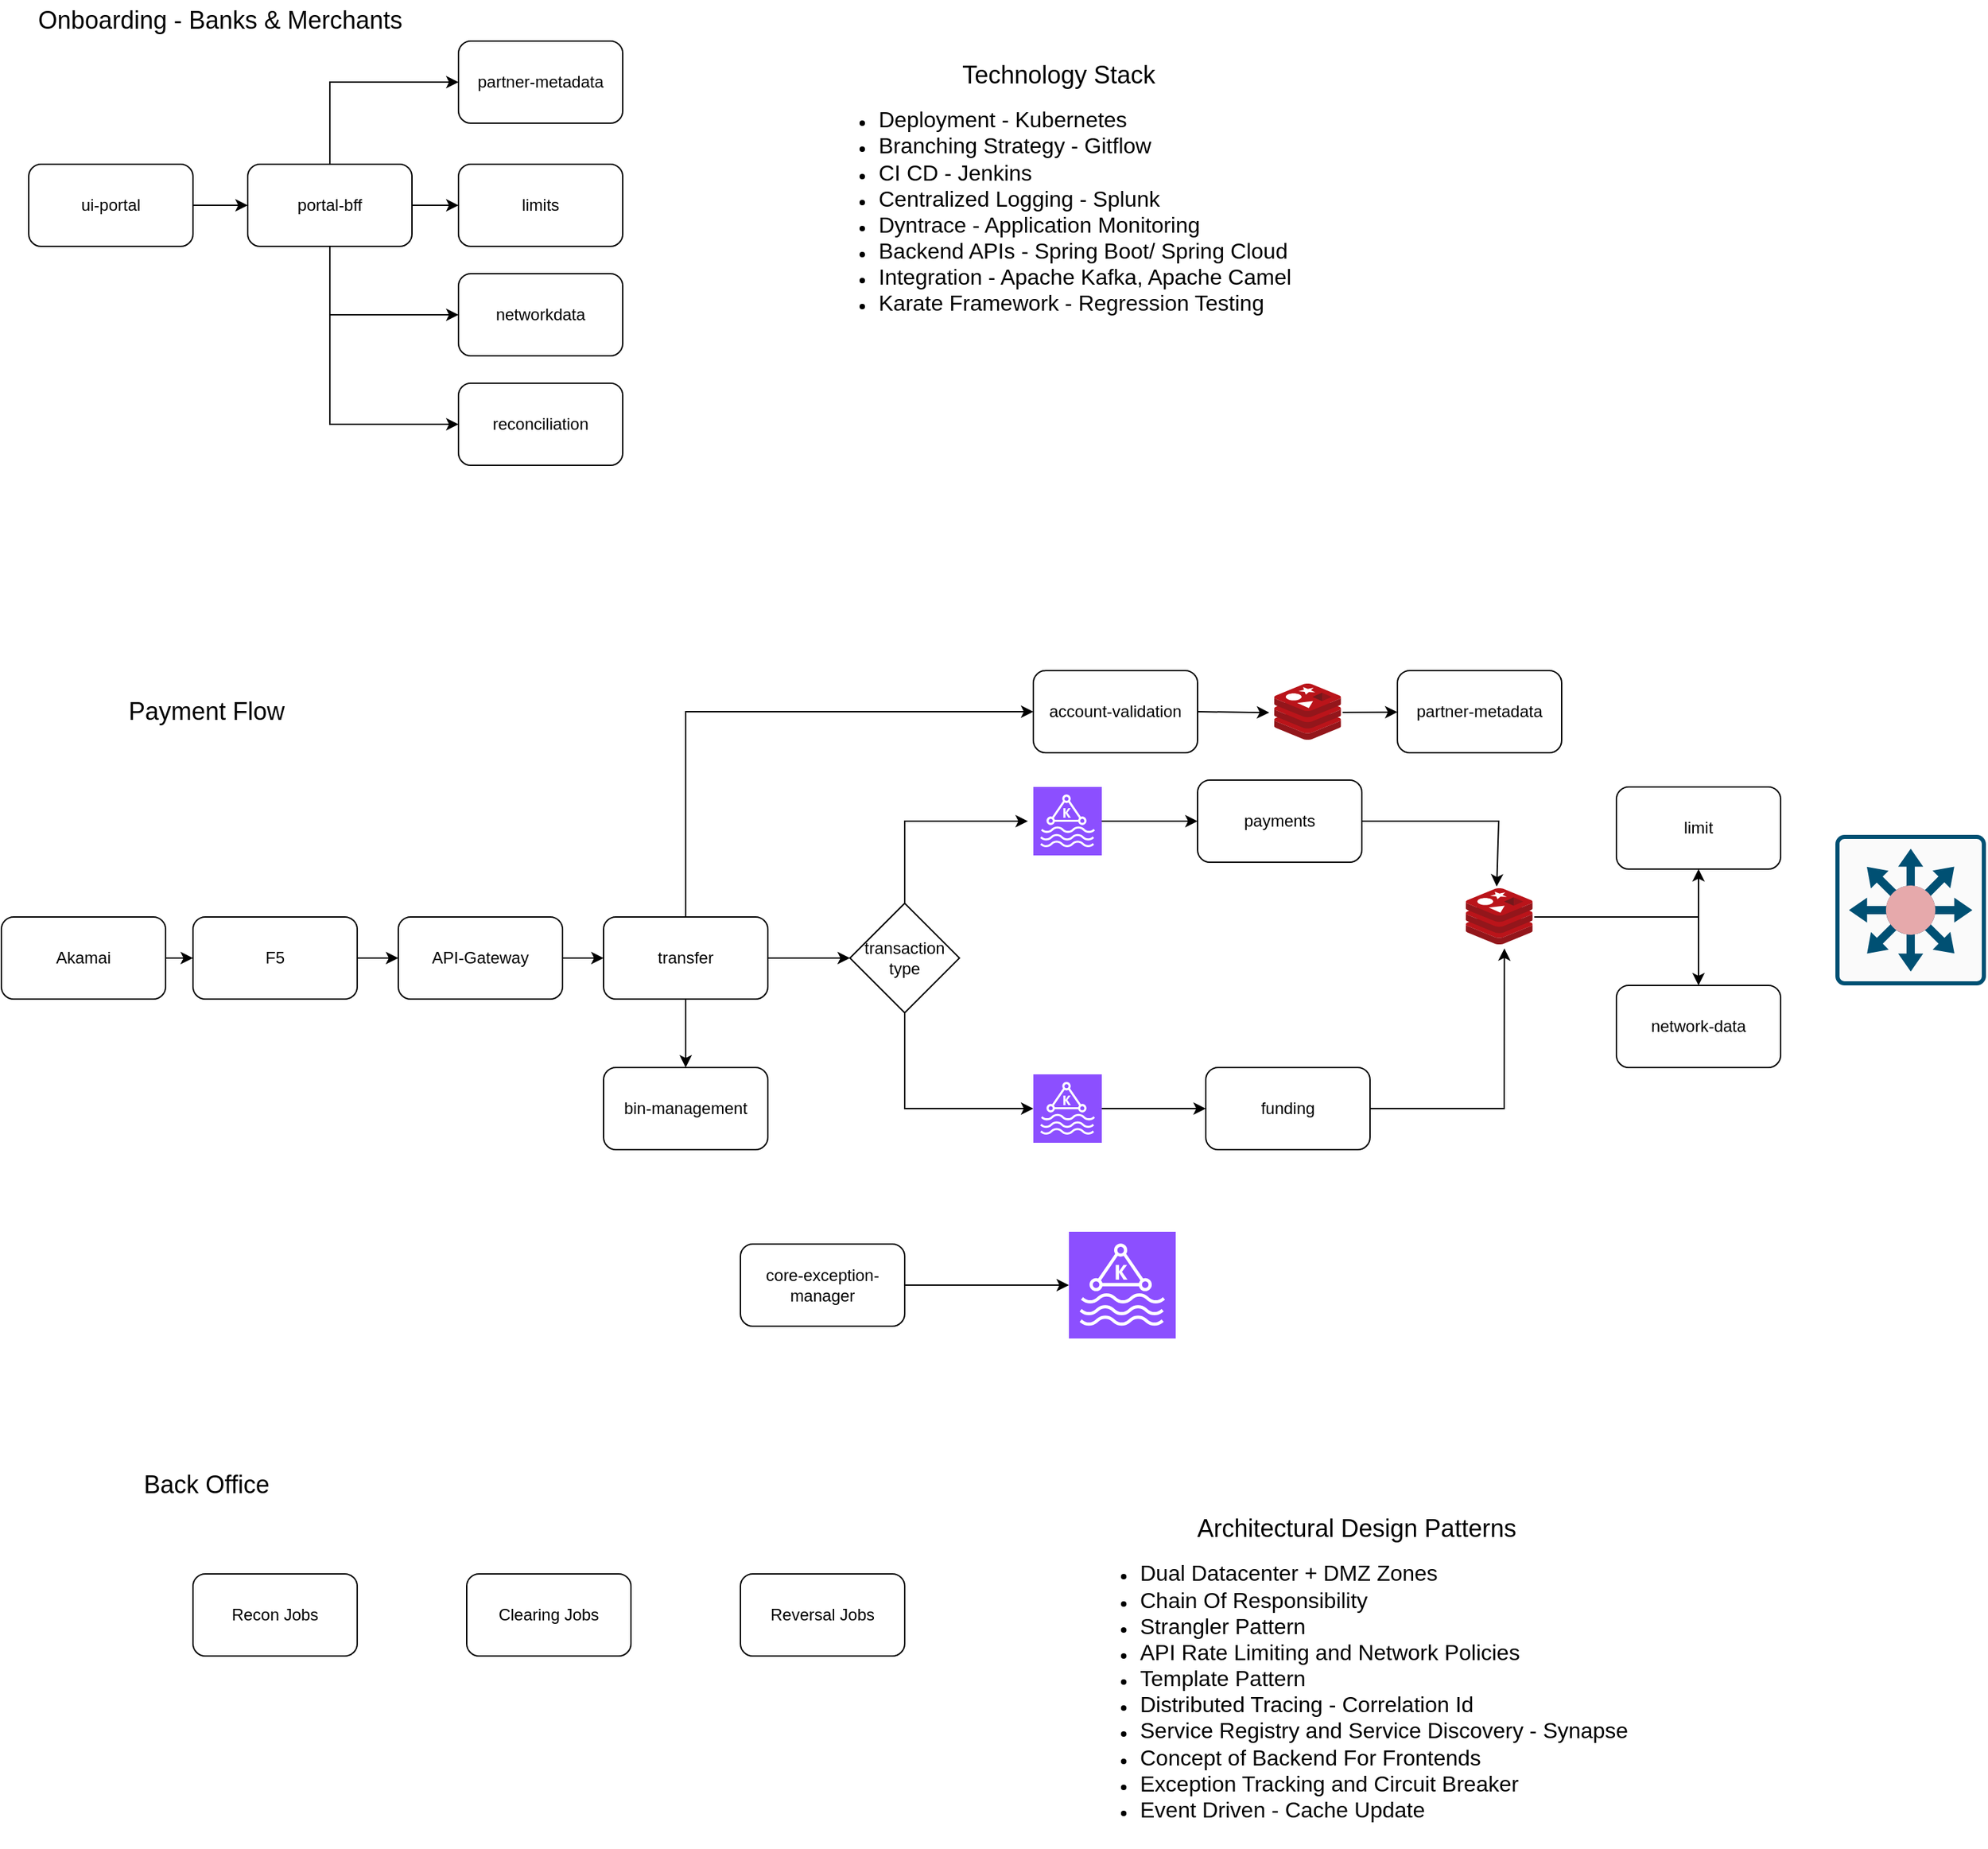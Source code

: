 <mxfile version="24.2.5" type="github">
  <diagram name="Page-1" id="Cykf2mu9N1lQySB8u7c6">
    <mxGraphModel dx="2146" dy="794" grid="1" gridSize="10" guides="1" tooltips="1" connect="1" arrows="1" fold="1" page="1" pageScale="1" pageWidth="1200" pageHeight="1920" math="0" shadow="0">
      <root>
        <mxCell id="0" />
        <mxCell id="1" parent="0" />
        <mxCell id="vxzhY3vlpPTSqAtJYJpi-2" value="ui-portal" style="rounded=1;whiteSpace=wrap;html=1;" parent="1" vertex="1">
          <mxGeometry x="40" y="210" width="120" height="60" as="geometry" />
        </mxCell>
        <mxCell id="vxzhY3vlpPTSqAtJYJpi-4" value="portal-bff" style="rounded=1;whiteSpace=wrap;html=1;" parent="1" vertex="1">
          <mxGeometry x="200" y="210" width="120" height="60" as="geometry" />
        </mxCell>
        <mxCell id="vxzhY3vlpPTSqAtJYJpi-5" value="networkdata" style="rounded=1;whiteSpace=wrap;html=1;" parent="1" vertex="1">
          <mxGeometry x="354" y="290" width="120" height="60" as="geometry" />
        </mxCell>
        <mxCell id="vxzhY3vlpPTSqAtJYJpi-6" value="limits" style="rounded=1;whiteSpace=wrap;html=1;" parent="1" vertex="1">
          <mxGeometry x="354" y="210" width="120" height="60" as="geometry" />
        </mxCell>
        <mxCell id="vxzhY3vlpPTSqAtJYJpi-7" value="partner-metadata" style="rounded=1;whiteSpace=wrap;html=1;" parent="1" vertex="1">
          <mxGeometry x="354" y="120" width="120" height="60" as="geometry" />
        </mxCell>
        <mxCell id="vxzhY3vlpPTSqAtJYJpi-8" value="reconciliation" style="rounded=1;whiteSpace=wrap;html=1;" parent="1" vertex="1">
          <mxGeometry x="354" y="370" width="120" height="60" as="geometry" />
        </mxCell>
        <mxCell id="vxzhY3vlpPTSqAtJYJpi-9" value="" style="endArrow=classic;html=1;rounded=0;exitX=1;exitY=0.5;exitDx=0;exitDy=0;" parent="1" source="vxzhY3vlpPTSqAtJYJpi-2" edge="1">
          <mxGeometry width="50" height="50" relative="1" as="geometry">
            <mxPoint x="410" y="300" as="sourcePoint" />
            <mxPoint x="200" y="240" as="targetPoint" />
          </mxGeometry>
        </mxCell>
        <mxCell id="vxzhY3vlpPTSqAtJYJpi-10" value="" style="endArrow=classic;html=1;rounded=0;exitX=0.5;exitY=0;exitDx=0;exitDy=0;entryX=0;entryY=0.5;entryDx=0;entryDy=0;" parent="1" source="vxzhY3vlpPTSqAtJYJpi-4" target="vxzhY3vlpPTSqAtJYJpi-7" edge="1">
          <mxGeometry width="50" height="50" relative="1" as="geometry">
            <mxPoint x="410" y="300" as="sourcePoint" />
            <mxPoint x="460" y="250" as="targetPoint" />
            <Array as="points">
              <mxPoint x="260" y="150" />
            </Array>
          </mxGeometry>
        </mxCell>
        <mxCell id="vxzhY3vlpPTSqAtJYJpi-11" value="" style="endArrow=classic;html=1;rounded=0;exitX=1;exitY=0.5;exitDx=0;exitDy=0;entryX=0;entryY=0.5;entryDx=0;entryDy=0;" parent="1" source="vxzhY3vlpPTSqAtJYJpi-4" target="vxzhY3vlpPTSqAtJYJpi-6" edge="1">
          <mxGeometry width="50" height="50" relative="1" as="geometry">
            <mxPoint x="410" y="300" as="sourcePoint" />
            <mxPoint x="350" y="240" as="targetPoint" />
          </mxGeometry>
        </mxCell>
        <mxCell id="vxzhY3vlpPTSqAtJYJpi-14" value="" style="endArrow=classic;html=1;rounded=0;exitX=0.5;exitY=1;exitDx=0;exitDy=0;entryX=0;entryY=0.5;entryDx=0;entryDy=0;" parent="1" source="vxzhY3vlpPTSqAtJYJpi-4" target="vxzhY3vlpPTSqAtJYJpi-8" edge="1">
          <mxGeometry width="50" height="50" relative="1" as="geometry">
            <mxPoint x="450" y="290" as="sourcePoint" />
            <mxPoint x="500" y="240" as="targetPoint" />
            <Array as="points">
              <mxPoint x="260" y="400" />
            </Array>
          </mxGeometry>
        </mxCell>
        <mxCell id="vxzhY3vlpPTSqAtJYJpi-15" value="" style="endArrow=classic;html=1;rounded=0;exitX=0.5;exitY=1;exitDx=0;exitDy=0;entryX=0;entryY=0.5;entryDx=0;entryDy=0;" parent="1" source="vxzhY3vlpPTSqAtJYJpi-4" target="vxzhY3vlpPTSqAtJYJpi-5" edge="1">
          <mxGeometry width="50" height="50" relative="1" as="geometry">
            <mxPoint x="420" y="340" as="sourcePoint" />
            <mxPoint x="470" y="290" as="targetPoint" />
            <Array as="points">
              <mxPoint x="260" y="320" />
            </Array>
          </mxGeometry>
        </mxCell>
        <mxCell id="vxzhY3vlpPTSqAtJYJpi-18" value="&lt;font style=&quot;font-size: 18px;&quot;&gt;Onboarding - Banks &amp;amp; Merchants&lt;/font&gt;" style="text;html=1;align=center;verticalAlign=middle;whiteSpace=wrap;rounded=0;" parent="1" vertex="1">
          <mxGeometry x="40" y="90" width="280" height="30" as="geometry" />
        </mxCell>
        <mxCell id="vxzhY3vlpPTSqAtJYJpi-19" value="account-validation&lt;span style=&quot;color: rgba(0, 0, 0, 0); font-family: monospace; font-size: 0px; text-align: start; text-wrap: nowrap;&quot;&gt;%3CmxGraphModel%3E%3Croot%3E%3CmxCell%20id%3D%220%22%2F%3E%3CmxCell%20id%3D%221%22%20parent%3D%220%22%2F%3E%3CmxCell%20id%3D%222%22%20value%3D%22limit%22%20style%3D%22rounded%3D1%3BwhiteSpace%3Dwrap%3Bhtml%3D1%3B%22%20vertex%3D%221%22%20parent%3D%221%22%3E%3CmxGeometry%20x%3D%22354%22%20y%3D%22560%22%20width%3D%22120%22%20height%3D%2260%22%20as%3D%22geometry%22%2F%3E%3C%2FmxCell%3E%3C%2Froot%3E%3C%2FmxGraphModel%3E&lt;/span&gt;" style="rounded=1;whiteSpace=wrap;html=1;" parent="1" vertex="1">
          <mxGeometry x="774" y="580" width="120" height="60" as="geometry" />
        </mxCell>
        <mxCell id="vxzhY3vlpPTSqAtJYJpi-20" value="transfer" style="rounded=1;whiteSpace=wrap;html=1;" parent="1" vertex="1">
          <mxGeometry x="460" y="760" width="120" height="60" as="geometry" />
        </mxCell>
        <mxCell id="vxzhY3vlpPTSqAtJYJpi-21" value="" style="image;sketch=0;aspect=fixed;html=1;points=[];align=center;fontSize=12;image=img/lib/mscae/Cache_Redis_Product.svg;" parent="1" vertex="1">
          <mxGeometry x="950" y="589.5" width="48.81" height="41" as="geometry" />
        </mxCell>
        <mxCell id="vxzhY3vlpPTSqAtJYJpi-22" value="" style="endArrow=classic;html=1;rounded=0;exitX=0.5;exitY=0;exitDx=0;exitDy=0;entryX=0;entryY=0.5;entryDx=0;entryDy=0;" parent="1" source="vxzhY3vlpPTSqAtJYJpi-20" target="vxzhY3vlpPTSqAtJYJpi-19" edge="1">
          <mxGeometry width="50" height="50" relative="1" as="geometry">
            <mxPoint x="520" y="760.0" as="sourcePoint" />
            <mxPoint x="620" y="610" as="targetPoint" />
            <Array as="points">
              <mxPoint x="520" y="610" />
            </Array>
          </mxGeometry>
        </mxCell>
        <mxCell id="vxzhY3vlpPTSqAtJYJpi-23" value="" style="endArrow=classic;html=1;rounded=0;exitX=1.024;exitY=0.512;exitDx=0;exitDy=0;exitPerimeter=0;" parent="1" source="vxzhY3vlpPTSqAtJYJpi-21" target="vxzhY3vlpPTSqAtJYJpi-24" edge="1">
          <mxGeometry width="50" height="50" relative="1" as="geometry">
            <mxPoint x="820" y="760" as="sourcePoint" />
            <mxPoint x="870" y="710" as="targetPoint" />
          </mxGeometry>
        </mxCell>
        <mxCell id="vxzhY3vlpPTSqAtJYJpi-24" value="partner-metadata" style="rounded=1;whiteSpace=wrap;html=1;" parent="1" vertex="1">
          <mxGeometry x="1040" y="580" width="120" height="60" as="geometry" />
        </mxCell>
        <mxCell id="vxzhY3vlpPTSqAtJYJpi-27" value="" style="endArrow=classic;html=1;rounded=0;entryX=-0.075;entryY=0.516;entryDx=0;entryDy=0;entryPerimeter=0;exitX=1;exitY=0.5;exitDx=0;exitDy=0;" parent="1" source="vxzhY3vlpPTSqAtJYJpi-19" target="vxzhY3vlpPTSqAtJYJpi-21" edge="1">
          <mxGeometry width="50" height="50" relative="1" as="geometry">
            <mxPoint x="620" y="810" as="sourcePoint" />
            <mxPoint x="670" y="760" as="targetPoint" />
          </mxGeometry>
        </mxCell>
        <mxCell id="vxzhY3vlpPTSqAtJYJpi-28" value="funding" style="rounded=1;whiteSpace=wrap;html=1;" parent="1" vertex="1">
          <mxGeometry x="900" y="870" width="120" height="60" as="geometry" />
        </mxCell>
        <mxCell id="vxzhY3vlpPTSqAtJYJpi-29" value="payments" style="rounded=1;whiteSpace=wrap;html=1;" parent="1" vertex="1">
          <mxGeometry x="894" y="660" width="120" height="60" as="geometry" />
        </mxCell>
        <mxCell id="vxzhY3vlpPTSqAtJYJpi-30" value="transaction type" style="rhombus;whiteSpace=wrap;html=1;" parent="1" vertex="1">
          <mxGeometry x="640" y="750" width="80" height="80" as="geometry" />
        </mxCell>
        <mxCell id="vxzhY3vlpPTSqAtJYJpi-32" value="" style="endArrow=classic;html=1;rounded=0;exitX=0.5;exitY=0;exitDx=0;exitDy=0;" parent="1" source="vxzhY3vlpPTSqAtJYJpi-30" edge="1">
          <mxGeometry width="50" height="50" relative="1" as="geometry">
            <mxPoint x="820" y="690" as="sourcePoint" />
            <mxPoint x="770" y="690" as="targetPoint" />
            <Array as="points">
              <mxPoint x="680" y="690" />
            </Array>
          </mxGeometry>
        </mxCell>
        <mxCell id="vxzhY3vlpPTSqAtJYJpi-33" value="" style="endArrow=classic;html=1;rounded=0;exitX=0.5;exitY=1;exitDx=0;exitDy=0;" parent="1" source="vxzhY3vlpPTSqAtJYJpi-30" target="vxzhY3vlpPTSqAtJYJpi-38" edge="1">
          <mxGeometry width="50" height="50" relative="1" as="geometry">
            <mxPoint x="820" y="690" as="sourcePoint" />
            <mxPoint x="770" y="900" as="targetPoint" />
            <Array as="points">
              <mxPoint x="680" y="900" />
            </Array>
          </mxGeometry>
        </mxCell>
        <mxCell id="vxzhY3vlpPTSqAtJYJpi-34" value="limit" style="rounded=1;whiteSpace=wrap;html=1;" parent="1" vertex="1">
          <mxGeometry x="1200" y="665" width="120" height="60" as="geometry" />
        </mxCell>
        <mxCell id="vxzhY3vlpPTSqAtJYJpi-35" value="" style="image;sketch=0;aspect=fixed;html=1;points=[];align=center;fontSize=12;image=img/lib/mscae/Cache_Redis_Product.svg;" parent="1" vertex="1">
          <mxGeometry x="1090" y="739" width="48.81" height="41" as="geometry" />
        </mxCell>
        <mxCell id="vxzhY3vlpPTSqAtJYJpi-36" value="" style="sketch=0;points=[[0,0,0],[0.25,0,0],[0.5,0,0],[0.75,0,0],[1,0,0],[0,1,0],[0.25,1,0],[0.5,1,0],[0.75,1,0],[1,1,0],[0,0.25,0],[0,0.5,0],[0,0.75,0],[1,0.25,0],[1,0.5,0],[1,0.75,0]];outlineConnect=0;fontColor=#232F3E;fillColor=#8C4FFF;strokeColor=#ffffff;dashed=0;verticalLabelPosition=bottom;verticalAlign=top;align=center;html=1;fontSize=12;fontStyle=0;aspect=fixed;shape=mxgraph.aws4.resourceIcon;resIcon=mxgraph.aws4.managed_streaming_for_kafka;" parent="1" vertex="1">
          <mxGeometry x="774" y="665" width="50" height="50" as="geometry" />
        </mxCell>
        <mxCell id="vxzhY3vlpPTSqAtJYJpi-37" value="" style="endArrow=classic;html=1;rounded=0;exitX=1;exitY=0.5;exitDx=0;exitDy=0;exitPerimeter=0;entryX=0;entryY=0.5;entryDx=0;entryDy=0;" parent="1" source="vxzhY3vlpPTSqAtJYJpi-36" target="vxzhY3vlpPTSqAtJYJpi-29" edge="1">
          <mxGeometry width="50" height="50" relative="1" as="geometry">
            <mxPoint x="1020" y="720" as="sourcePoint" />
            <mxPoint x="1070" y="670" as="targetPoint" />
          </mxGeometry>
        </mxCell>
        <mxCell id="vxzhY3vlpPTSqAtJYJpi-38" value="" style="sketch=0;points=[[0,0,0],[0.25,0,0],[0.5,0,0],[0.75,0,0],[1,0,0],[0,1,0],[0.25,1,0],[0.5,1,0],[0.75,1,0],[1,1,0],[0,0.25,0],[0,0.5,0],[0,0.75,0],[1,0.25,0],[1,0.5,0],[1,0.75,0]];outlineConnect=0;fontColor=#232F3E;fillColor=#8C4FFF;strokeColor=#ffffff;dashed=0;verticalLabelPosition=bottom;verticalAlign=top;align=center;html=1;fontSize=12;fontStyle=0;aspect=fixed;shape=mxgraph.aws4.resourceIcon;resIcon=mxgraph.aws4.managed_streaming_for_kafka;" parent="1" vertex="1">
          <mxGeometry x="774" y="875" width="50" height="50" as="geometry" />
        </mxCell>
        <mxCell id="vxzhY3vlpPTSqAtJYJpi-39" value="" style="endArrow=classic;html=1;rounded=0;exitX=1;exitY=0.5;exitDx=0;exitDy=0;exitPerimeter=0;entryX=0;entryY=0.5;entryDx=0;entryDy=0;" parent="1" source="vxzhY3vlpPTSqAtJYJpi-38" target="vxzhY3vlpPTSqAtJYJpi-28" edge="1">
          <mxGeometry width="50" height="50" relative="1" as="geometry">
            <mxPoint x="1020" y="720" as="sourcePoint" />
            <mxPoint x="1070" y="670" as="targetPoint" />
          </mxGeometry>
        </mxCell>
        <mxCell id="vxzhY3vlpPTSqAtJYJpi-40" value="" style="endArrow=classic;html=1;rounded=0;exitX=1;exitY=0.5;exitDx=0;exitDy=0;entryX=0.462;entryY=-0.03;entryDx=0;entryDy=0;entryPerimeter=0;" parent="1" source="vxzhY3vlpPTSqAtJYJpi-29" target="vxzhY3vlpPTSqAtJYJpi-35" edge="1">
          <mxGeometry width="50" height="50" relative="1" as="geometry">
            <mxPoint x="1020" y="740" as="sourcePoint" />
            <mxPoint x="1114" y="730" as="targetPoint" />
            <Array as="points">
              <mxPoint x="1114" y="690" />
            </Array>
          </mxGeometry>
        </mxCell>
        <mxCell id="vxzhY3vlpPTSqAtJYJpi-42" value="" style="endArrow=classic;html=1;rounded=0;exitX=1;exitY=0.5;exitDx=0;exitDy=0;entryX=0.577;entryY=1.072;entryDx=0;entryDy=0;entryPerimeter=0;" parent="1" source="vxzhY3vlpPTSqAtJYJpi-28" target="vxzhY3vlpPTSqAtJYJpi-35" edge="1">
          <mxGeometry width="50" height="50" relative="1" as="geometry">
            <mxPoint x="1020" y="740" as="sourcePoint" />
            <mxPoint x="1070" y="690" as="targetPoint" />
            <Array as="points">
              <mxPoint x="1118" y="900" />
            </Array>
          </mxGeometry>
        </mxCell>
        <mxCell id="vxzhY3vlpPTSqAtJYJpi-49" style="edgeStyle=orthogonalEdgeStyle;rounded=0;orthogonalLoop=1;jettySize=auto;html=1;exitX=1;exitY=0.5;exitDx=0;exitDy=0;entryX=0;entryY=0.5;entryDx=0;entryDy=0;" parent="1" source="vxzhY3vlpPTSqAtJYJpi-43" target="vxzhY3vlpPTSqAtJYJpi-44" edge="1">
          <mxGeometry relative="1" as="geometry" />
        </mxCell>
        <mxCell id="vxzhY3vlpPTSqAtJYJpi-43" value="Akamai" style="rounded=1;whiteSpace=wrap;html=1;" parent="1" vertex="1">
          <mxGeometry x="20" y="760" width="120" height="60" as="geometry" />
        </mxCell>
        <mxCell id="vxzhY3vlpPTSqAtJYJpi-44" value="F5" style="rounded=1;whiteSpace=wrap;html=1;" parent="1" vertex="1">
          <mxGeometry x="160" y="760" width="120" height="60" as="geometry" />
        </mxCell>
        <mxCell id="vxzhY3vlpPTSqAtJYJpi-47" value="API-Gateway" style="rounded=1;whiteSpace=wrap;html=1;" parent="1" vertex="1">
          <mxGeometry x="310" y="760" width="120" height="60" as="geometry" />
        </mxCell>
        <mxCell id="vxzhY3vlpPTSqAtJYJpi-48" value="" style="endArrow=classic;html=1;rounded=0;exitX=1;exitY=0.5;exitDx=0;exitDy=0;entryX=0;entryY=0.5;entryDx=0;entryDy=0;" parent="1" source="vxzhY3vlpPTSqAtJYJpi-20" target="vxzhY3vlpPTSqAtJYJpi-30" edge="1">
          <mxGeometry width="50" height="50" relative="1" as="geometry">
            <mxPoint x="610" y="770" as="sourcePoint" />
            <mxPoint x="660" y="720" as="targetPoint" />
          </mxGeometry>
        </mxCell>
        <mxCell id="vxzhY3vlpPTSqAtJYJpi-50" style="edgeStyle=orthogonalEdgeStyle;rounded=0;orthogonalLoop=1;jettySize=auto;html=1;entryX=0;entryY=0.5;entryDx=0;entryDy=0;" parent="1" target="vxzhY3vlpPTSqAtJYJpi-47" edge="1">
          <mxGeometry relative="1" as="geometry">
            <mxPoint x="280" y="790" as="sourcePoint" />
            <mxPoint x="170" y="800" as="targetPoint" />
          </mxGeometry>
        </mxCell>
        <mxCell id="vxzhY3vlpPTSqAtJYJpi-51" style="edgeStyle=orthogonalEdgeStyle;rounded=0;orthogonalLoop=1;jettySize=auto;html=1;entryX=0;entryY=0.5;entryDx=0;entryDy=0;exitX=1;exitY=0.5;exitDx=0;exitDy=0;" parent="1" source="vxzhY3vlpPTSqAtJYJpi-47" target="vxzhY3vlpPTSqAtJYJpi-20" edge="1">
          <mxGeometry relative="1" as="geometry">
            <mxPoint x="290" y="800" as="sourcePoint" />
            <mxPoint x="320" y="800" as="targetPoint" />
          </mxGeometry>
        </mxCell>
        <mxCell id="vxzhY3vlpPTSqAtJYJpi-53" value="" style="endArrow=classic;html=1;rounded=0;entryX=0.5;entryY=1;entryDx=0;entryDy=0;" parent="1" target="vxzhY3vlpPTSqAtJYJpi-34" edge="1">
          <mxGeometry width="50" height="50" relative="1" as="geometry">
            <mxPoint x="1140" y="760" as="sourcePoint" />
            <mxPoint x="860" y="720" as="targetPoint" />
            <Array as="points">
              <mxPoint x="1260" y="760" />
            </Array>
          </mxGeometry>
        </mxCell>
        <mxCell id="vxzhY3vlpPTSqAtJYJpi-54" value="core-exception-manager" style="rounded=1;whiteSpace=wrap;html=1;" parent="1" vertex="1">
          <mxGeometry x="560" y="999" width="120" height="60" as="geometry" />
        </mxCell>
        <mxCell id="vxzhY3vlpPTSqAtJYJpi-55" value="" style="sketch=0;points=[[0,0,0],[0.25,0,0],[0.5,0,0],[0.75,0,0],[1,0,0],[0,1,0],[0.25,1,0],[0.5,1,0],[0.75,1,0],[1,1,0],[0,0.25,0],[0,0.5,0],[0,0.75,0],[1,0.25,0],[1,0.5,0],[1,0.75,0]];outlineConnect=0;fontColor=#232F3E;fillColor=#8C4FFF;strokeColor=#ffffff;dashed=0;verticalLabelPosition=bottom;verticalAlign=top;align=center;html=1;fontSize=12;fontStyle=0;aspect=fixed;shape=mxgraph.aws4.resourceIcon;resIcon=mxgraph.aws4.managed_streaming_for_kafka;" parent="1" vertex="1">
          <mxGeometry x="800" y="990" width="78" height="78" as="geometry" />
        </mxCell>
        <mxCell id="vxzhY3vlpPTSqAtJYJpi-56" value="" style="endArrow=classic;html=1;rounded=0;exitX=1;exitY=0.5;exitDx=0;exitDy=0;entryX=0;entryY=0.5;entryDx=0;entryDy=0;entryPerimeter=0;" parent="1" source="vxzhY3vlpPTSqAtJYJpi-54" target="vxzhY3vlpPTSqAtJYJpi-55" edge="1">
          <mxGeometry width="50" height="50" relative="1" as="geometry">
            <mxPoint x="590" y="960" as="sourcePoint" />
            <mxPoint x="640" y="910" as="targetPoint" />
          </mxGeometry>
        </mxCell>
        <mxCell id="vxzhY3vlpPTSqAtJYJpi-58" value="" style="sketch=0;points=[[0.015,0.015,0],[0.985,0.015,0],[0.985,0.985,0],[0.015,0.985,0],[0.25,0,0],[0.5,0,0],[0.75,0,0],[1,0.25,0],[1,0.5,0],[1,0.75,0],[0.75,1,0],[0.5,1,0],[0.25,1,0],[0,0.75,0],[0,0.5,0],[0,0.25,0]];verticalLabelPosition=bottom;html=1;verticalAlign=top;aspect=fixed;align=center;pointerEvents=1;shape=mxgraph.cisco19.rect;prIcon=secure_catalyst_switch_color2;fillColor=#FAFAFA;strokeColor=#005073;" parent="1" vertex="1">
          <mxGeometry x="1360" y="700" width="110" height="110" as="geometry" />
        </mxCell>
        <mxCell id="vxzhY3vlpPTSqAtJYJpi-61" value="&lt;font style=&quot;font-size: 18px;&quot;&gt;Payment Flow&lt;/font&gt;" style="text;html=1;align=center;verticalAlign=middle;whiteSpace=wrap;rounded=0;" parent="1" vertex="1">
          <mxGeometry x="30" y="595" width="280" height="30" as="geometry" />
        </mxCell>
        <mxCell id="vxzhY3vlpPTSqAtJYJpi-63" value="&lt;font style=&quot;font-size: 18px;&quot;&gt;Back Office&lt;/font&gt;" style="text;html=1;align=center;verticalAlign=middle;whiteSpace=wrap;rounded=0;" parent="1" vertex="1">
          <mxGeometry x="30" y="1160" width="280" height="30" as="geometry" />
        </mxCell>
        <mxCell id="vxzhY3vlpPTSqAtJYJpi-64" value="network-data" style="rounded=1;whiteSpace=wrap;html=1;" parent="1" vertex="1">
          <mxGeometry x="1200" y="810" width="120" height="60" as="geometry" />
        </mxCell>
        <mxCell id="vxzhY3vlpPTSqAtJYJpi-65" value="" style="endArrow=classic;html=1;rounded=0;" parent="1" target="vxzhY3vlpPTSqAtJYJpi-64" edge="1">
          <mxGeometry width="50" height="50" relative="1" as="geometry">
            <mxPoint x="1140" y="760" as="sourcePoint" />
            <mxPoint x="1270" y="735" as="targetPoint" />
            <Array as="points">
              <mxPoint x="1260" y="760" />
            </Array>
          </mxGeometry>
        </mxCell>
        <mxCell id="HBiZhOWour06FVIfmXso-1" value="&lt;div style=&quot;text-align: center;&quot;&gt;&lt;font style=&quot;font-size: 18px;&quot;&gt;Technology Stack&lt;/font&gt;&lt;/div&gt;&lt;ul&gt;&lt;li&gt;&lt;font size=&quot;3&quot; style=&quot;&quot;&gt;Deployment - Kubernetes&lt;/font&gt;&lt;/li&gt;&lt;li style=&quot;&quot;&gt;&lt;font size=&quot;3&quot;&gt;Branching Strategy - Gitflow&amp;nbsp;&lt;/font&gt;&lt;/li&gt;&lt;li style=&quot;&quot;&gt;&lt;font size=&quot;3&quot;&gt;CI CD - Jenkins&lt;/font&gt;&lt;/li&gt;&lt;li style=&quot;&quot;&gt;&lt;font size=&quot;3&quot;&gt;Centralized Logging - Splunk&lt;/font&gt;&lt;/li&gt;&lt;li style=&quot;&quot;&gt;&lt;font size=&quot;3&quot;&gt;Dyntrace - Application Monitoring&lt;/font&gt;&lt;/li&gt;&lt;li style=&quot;&quot;&gt;&lt;font size=&quot;3&quot;&gt;Backend APIs - Spring Boot/ Spring Cloud&amp;nbsp;&lt;/font&gt;&lt;/li&gt;&lt;li style=&quot;&quot;&gt;&lt;font size=&quot;3&quot;&gt;Integration - Apache Kafka, Apache Camel&lt;/font&gt;&lt;/li&gt;&lt;li style=&quot;&quot;&gt;&lt;font size=&quot;3&quot;&gt;Karate Framework - Regression Testing&lt;/font&gt;&lt;/li&gt;&lt;/ul&gt;&lt;div&gt;&lt;br&gt;&lt;/div&gt;&lt;div&gt;&lt;br&gt;&lt;/div&gt;" style="text;html=1;align=left;verticalAlign=middle;whiteSpace=wrap;rounded=0;" vertex="1" parent="1">
          <mxGeometry x="618.81" y="123" width="380" height="250" as="geometry" />
        </mxCell>
        <mxCell id="HBiZhOWour06FVIfmXso-2" value="Recon Jobs" style="rounded=1;whiteSpace=wrap;html=1;" vertex="1" parent="1">
          <mxGeometry x="160" y="1240" width="120" height="60" as="geometry" />
        </mxCell>
        <mxCell id="HBiZhOWour06FVIfmXso-3" value="Clearing Jobs" style="rounded=1;whiteSpace=wrap;html=1;" vertex="1" parent="1">
          <mxGeometry x="360" y="1240" width="120" height="60" as="geometry" />
        </mxCell>
        <mxCell id="HBiZhOWour06FVIfmXso-4" value="Reversal Jobs" style="rounded=1;whiteSpace=wrap;html=1;" vertex="1" parent="1">
          <mxGeometry x="560" y="1240" width="120" height="60" as="geometry" />
        </mxCell>
        <mxCell id="HBiZhOWour06FVIfmXso-6" value="bin-management" style="rounded=1;whiteSpace=wrap;html=1;" vertex="1" parent="1">
          <mxGeometry x="460" y="870" width="120" height="60" as="geometry" />
        </mxCell>
        <mxCell id="HBiZhOWour06FVIfmXso-7" value="" style="endArrow=classic;html=1;rounded=0;exitX=0.5;exitY=1;exitDx=0;exitDy=0;entryX=0.5;entryY=0;entryDx=0;entryDy=0;" edge="1" parent="1" source="vxzhY3vlpPTSqAtJYJpi-20" target="HBiZhOWour06FVIfmXso-6">
          <mxGeometry width="50" height="50" relative="1" as="geometry">
            <mxPoint x="680" y="910" as="sourcePoint" />
            <mxPoint x="730" y="860" as="targetPoint" />
          </mxGeometry>
        </mxCell>
        <mxCell id="HBiZhOWour06FVIfmXso-8" value="&lt;div style=&quot;&quot;&gt;&lt;div style=&quot;text-align: center;&quot;&gt;&lt;font style=&quot;font-size: 18px;&quot;&gt;Architectural Design Patterns&lt;/font&gt;&lt;/div&gt;&lt;ul&gt;&lt;li&gt;&lt;font style=&quot;font-size: 16px;&quot;&gt;Dual Datacenter + DMZ Zones&lt;/font&gt;&lt;/li&gt;&lt;li&gt;&lt;font size=&quot;3&quot;&gt;Chain Of Responsibility&amp;nbsp;&lt;/font&gt;&lt;/li&gt;&lt;li&gt;&lt;font size=&quot;3&quot;&gt;Strangler Pattern&lt;/font&gt;&lt;/li&gt;&lt;li&gt;&lt;font size=&quot;3&quot;&gt;API Rate Limiting and Network Policies&lt;/font&gt;&lt;/li&gt;&lt;li&gt;&lt;font size=&quot;3&quot;&gt;Template Pattern&lt;/font&gt;&lt;/li&gt;&lt;li&gt;&lt;font size=&quot;3&quot;&gt;Distributed Tracing - Correlation Id&lt;/font&gt;&lt;/li&gt;&lt;li&gt;&lt;font size=&quot;3&quot;&gt;Service Registry and Service Discovery - Synapse&lt;/font&gt;&lt;/li&gt;&lt;li&gt;&lt;font size=&quot;3&quot;&gt;Concept of Backend For Frontends&lt;/font&gt;&lt;/li&gt;&lt;li&gt;&lt;font size=&quot;3&quot;&gt;Exception Tracking and Circuit Breaker&lt;/font&gt;&lt;/li&gt;&lt;li&gt;&lt;font size=&quot;3&quot;&gt;Event Driven - Cache Update&lt;/font&gt;&lt;/li&gt;&lt;/ul&gt;&lt;/div&gt;" style="text;html=1;align=left;verticalAlign=middle;whiteSpace=wrap;rounded=0;" vertex="1" parent="1">
          <mxGeometry x="810" y="1190" width="420" height="250" as="geometry" />
        </mxCell>
      </root>
    </mxGraphModel>
  </diagram>
</mxfile>
